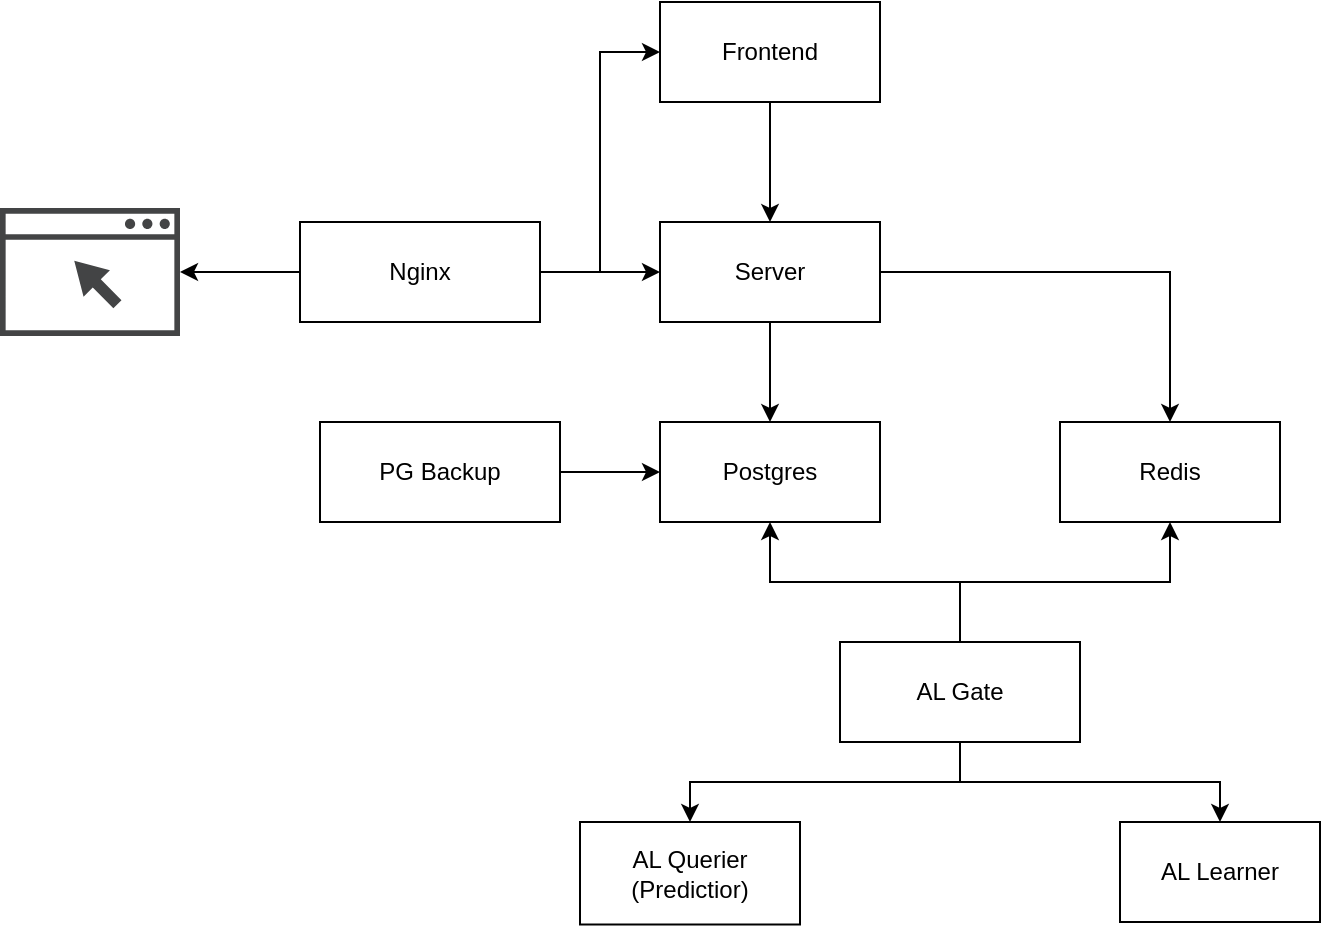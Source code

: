 <mxfile version="13.6.6" type="device"><diagram id="uh0OvsigxGkug_JPuEMo" name="Page-1"><mxGraphModel dx="2066" dy="1191" grid="1" gridSize="10" guides="1" tooltips="1" connect="1" arrows="1" fold="1" page="1" pageScale="1" pageWidth="827" pageHeight="1169" math="0" shadow="0"><root><mxCell id="0"/><mxCell id="1" parent="0"/><mxCell id="QIomSqY7NeF8pIlzzvrS-6" style="edgeStyle=orthogonalEdgeStyle;rounded=0;orthogonalLoop=1;jettySize=auto;html=1;" parent="1" source="QIomSqY7NeF8pIlzzvrS-1" target="QIomSqY7NeF8pIlzzvrS-2" edge="1"><mxGeometry relative="1" as="geometry"/></mxCell><mxCell id="QIomSqY7NeF8pIlzzvrS-8" style="edgeStyle=orthogonalEdgeStyle;rounded=0;orthogonalLoop=1;jettySize=auto;html=1;exitX=0;exitY=0.5;exitDx=0;exitDy=0;entryX=1;entryY=0.5;entryDx=0;entryDy=0;" parent="1" source="QIomSqY7NeF8pIlzzvrS-1" edge="1"><mxGeometry relative="1" as="geometry"><mxPoint x="170" y="335" as="targetPoint"/></mxGeometry></mxCell><mxCell id="QIomSqY7NeF8pIlzzvrS-9" style="edgeStyle=orthogonalEdgeStyle;rounded=0;orthogonalLoop=1;jettySize=auto;html=1;entryX=0;entryY=0.5;entryDx=0;entryDy=0;" parent="1" source="QIomSqY7NeF8pIlzzvrS-1" target="QIomSqY7NeF8pIlzzvrS-3" edge="1"><mxGeometry relative="1" as="geometry"/></mxCell><mxCell id="QIomSqY7NeF8pIlzzvrS-1" value="Nginx" style="rounded=0;whiteSpace=wrap;html=1;" parent="1" vertex="1"><mxGeometry x="230" y="310" width="120" height="50" as="geometry"/></mxCell><mxCell id="QIomSqY7NeF8pIlzzvrS-11" style="edgeStyle=orthogonalEdgeStyle;rounded=0;orthogonalLoop=1;jettySize=auto;html=1;" parent="1" source="QIomSqY7NeF8pIlzzvrS-2" target="QIomSqY7NeF8pIlzzvrS-4" edge="1"><mxGeometry relative="1" as="geometry"/></mxCell><mxCell id="QIomSqY7NeF8pIlzzvrS-12" style="edgeStyle=orthogonalEdgeStyle;rounded=0;orthogonalLoop=1;jettySize=auto;html=1;exitX=1;exitY=0.5;exitDx=0;exitDy=0;entryX=0.5;entryY=0;entryDx=0;entryDy=0;" parent="1" source="QIomSqY7NeF8pIlzzvrS-2" target="QIomSqY7NeF8pIlzzvrS-5" edge="1"><mxGeometry relative="1" as="geometry"/></mxCell><mxCell id="QIomSqY7NeF8pIlzzvrS-2" value="Server" style="rounded=0;whiteSpace=wrap;html=1;" parent="1" vertex="1"><mxGeometry x="410" y="310" width="110" height="50" as="geometry"/></mxCell><mxCell id="QIomSqY7NeF8pIlzzvrS-10" style="edgeStyle=orthogonalEdgeStyle;rounded=0;orthogonalLoop=1;jettySize=auto;html=1;entryX=0.5;entryY=0;entryDx=0;entryDy=0;" parent="1" source="QIomSqY7NeF8pIlzzvrS-3" target="QIomSqY7NeF8pIlzzvrS-2" edge="1"><mxGeometry relative="1" as="geometry"/></mxCell><mxCell id="QIomSqY7NeF8pIlzzvrS-3" value="&lt;div&gt;Frontend&lt;/div&gt;" style="rounded=0;whiteSpace=wrap;html=1;" parent="1" vertex="1"><mxGeometry x="410" y="200" width="110" height="50" as="geometry"/></mxCell><mxCell id="QIomSqY7NeF8pIlzzvrS-4" value="Postgres" style="rounded=0;whiteSpace=wrap;html=1;" parent="1" vertex="1"><mxGeometry x="410" y="410" width="110" height="50" as="geometry"/></mxCell><mxCell id="QIomSqY7NeF8pIlzzvrS-5" value="&lt;div&gt;Redis&lt;/div&gt;" style="rounded=0;whiteSpace=wrap;html=1;" parent="1" vertex="1"><mxGeometry x="610" y="410" width="110" height="50" as="geometry"/></mxCell><mxCell id="1klp3oQPczKDlmOAlEM9-2" style="edgeStyle=orthogonalEdgeStyle;rounded=0;orthogonalLoop=1;jettySize=auto;html=1;entryX=0;entryY=0.5;entryDx=0;entryDy=0;" parent="1" source="1klp3oQPczKDlmOAlEM9-1" target="QIomSqY7NeF8pIlzzvrS-4" edge="1"><mxGeometry relative="1" as="geometry"/></mxCell><mxCell id="1klp3oQPczKDlmOAlEM9-1" value="PG Backup" style="rounded=0;whiteSpace=wrap;html=1;" parent="1" vertex="1"><mxGeometry x="240" y="410" width="120" height="50" as="geometry"/></mxCell><mxCell id="1klp3oQPczKDlmOAlEM9-3" value="" style="shape=image;html=1;verticalAlign=top;verticalLabelPosition=bottom;labelBackgroundColor=#ffffff;imageAspect=0;aspect=fixed;image=https://cdn3.iconfinder.com/data/icons/eightyshades/512/16_Exclamation-128.png" parent="1" vertex="1"><mxGeometry x="200" y="420" width="30" height="30" as="geometry"/></mxCell><mxCell id="wjgPDD_1TA6yLNVPy4bf-4" value="" style="pointerEvents=1;shadow=0;dashed=0;html=1;strokeColor=none;fillColor=#434445;aspect=fixed;labelPosition=center;verticalLabelPosition=bottom;verticalAlign=top;align=center;outlineConnect=0;shape=mxgraph.vvd.web_browser;" parent="1" vertex="1"><mxGeometry x="80" y="303.05" width="90" height="63.9" as="geometry"/></mxCell><mxCell id="-49Vd4Bi1suaKMJy0kzz-1" value="AL Querier (Predictior)" style="rounded=0;whiteSpace=wrap;html=1;" vertex="1" parent="1"><mxGeometry x="370" y="610" width="110" height="51.25" as="geometry"/></mxCell><mxCell id="-49Vd4Bi1suaKMJy0kzz-12" value="AL Learner" style="rounded=0;whiteSpace=wrap;html=1;" vertex="1" parent="1"><mxGeometry x="640" y="610" width="100" height="50" as="geometry"/></mxCell><mxCell id="-49Vd4Bi1suaKMJy0kzz-14" style="edgeStyle=orthogonalEdgeStyle;rounded=0;orthogonalLoop=1;jettySize=auto;html=1;entryX=0.5;entryY=1;entryDx=0;entryDy=0;" edge="1" parent="1" source="-49Vd4Bi1suaKMJy0kzz-13" target="QIomSqY7NeF8pIlzzvrS-4"><mxGeometry relative="1" as="geometry"/></mxCell><mxCell id="-49Vd4Bi1suaKMJy0kzz-15" style="edgeStyle=orthogonalEdgeStyle;rounded=0;orthogonalLoop=1;jettySize=auto;html=1;entryX=0.5;entryY=1;entryDx=0;entryDy=0;" edge="1" parent="1" source="-49Vd4Bi1suaKMJy0kzz-13" target="QIomSqY7NeF8pIlzzvrS-5"><mxGeometry relative="1" as="geometry"/></mxCell><mxCell id="-49Vd4Bi1suaKMJy0kzz-16" style="edgeStyle=orthogonalEdgeStyle;rounded=0;orthogonalLoop=1;jettySize=auto;html=1;exitX=0.5;exitY=1;exitDx=0;exitDy=0;entryX=0.5;entryY=0;entryDx=0;entryDy=0;" edge="1" parent="1" source="-49Vd4Bi1suaKMJy0kzz-13" target="-49Vd4Bi1suaKMJy0kzz-1"><mxGeometry relative="1" as="geometry"><Array as="points"><mxPoint x="560" y="590"/><mxPoint x="425" y="590"/></Array></mxGeometry></mxCell><mxCell id="-49Vd4Bi1suaKMJy0kzz-17" style="edgeStyle=orthogonalEdgeStyle;rounded=0;orthogonalLoop=1;jettySize=auto;html=1;" edge="1" parent="1" source="-49Vd4Bi1suaKMJy0kzz-13" target="-49Vd4Bi1suaKMJy0kzz-12"><mxGeometry relative="1" as="geometry"><Array as="points"><mxPoint x="560" y="590"/><mxPoint x="690" y="590"/></Array></mxGeometry></mxCell><mxCell id="-49Vd4Bi1suaKMJy0kzz-13" value="&lt;div&gt;AL Gate&lt;/div&gt;" style="rounded=0;whiteSpace=wrap;html=1;" vertex="1" parent="1"><mxGeometry x="500" y="520" width="120" height="50" as="geometry"/></mxCell></root></mxGraphModel></diagram></mxfile>